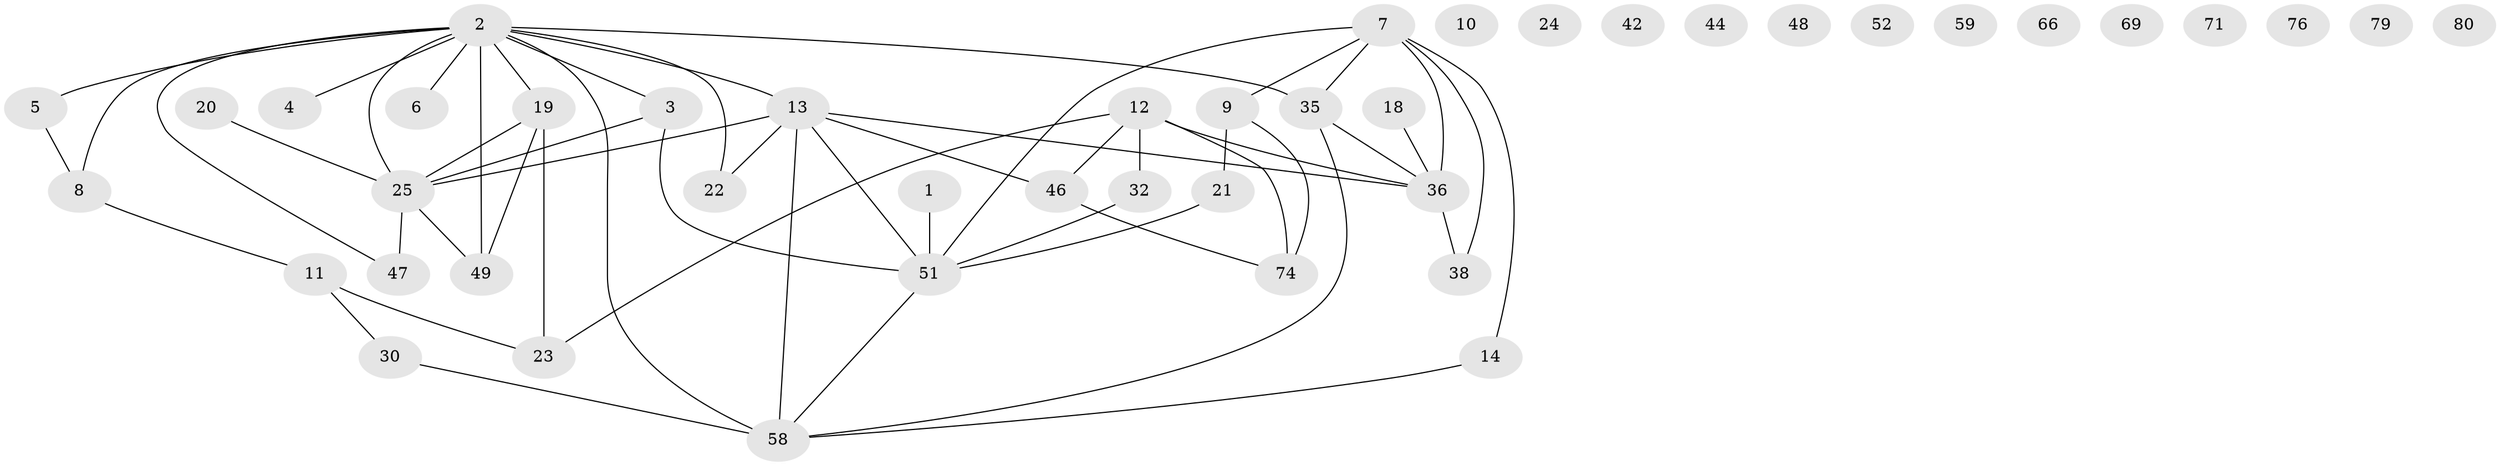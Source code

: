 // original degree distribution, {2: 0.23255813953488372, 3: 0.22093023255813954, 1: 0.1744186046511628, 0: 0.1511627906976744, 5: 0.09302325581395349, 4: 0.09302325581395349, 7: 0.023255813953488372, 6: 0.011627906976744186}
// Generated by graph-tools (version 1.1) at 2025/13/03/09/25 04:13:03]
// undirected, 44 vertices, 55 edges
graph export_dot {
graph [start="1"]
  node [color=gray90,style=filled];
  1 [super="+60+27"];
  2 [super="+57+50+56"];
  3;
  4;
  5 [super="+77"];
  6;
  7 [super="+55+16"];
  8 [super="+17"];
  9 [super="+43"];
  10;
  11 [super="+31"];
  12 [super="+70"];
  13 [super="+29+15"];
  14;
  18;
  19 [super="+34"];
  20;
  21;
  22 [super="+33"];
  23 [super="+37"];
  24;
  25 [super="+26"];
  30;
  32;
  35 [super="+41"];
  36 [super="+39"];
  38;
  42;
  44;
  46;
  47;
  48;
  49;
  51 [super="+54"];
  52;
  58 [super="+73+72"];
  59;
  66;
  69;
  71;
  74 [super="+75"];
  76;
  79;
  80;
  1 -- 51 [weight=2];
  2 -- 49;
  2 -- 6;
  2 -- 47;
  2 -- 3;
  2 -- 35 [weight=2];
  2 -- 5;
  2 -- 4;
  2 -- 13;
  2 -- 25 [weight=2];
  2 -- 58;
  2 -- 22;
  2 -- 8;
  2 -- 19;
  3 -- 51;
  3 -- 25;
  5 -- 8;
  7 -- 35;
  7 -- 38;
  7 -- 9;
  7 -- 14;
  7 -- 51;
  7 -- 36;
  8 -- 11;
  9 -- 74;
  9 -- 21;
  11 -- 30;
  11 -- 23;
  12 -- 32;
  12 -- 74;
  12 -- 46;
  12 -- 36;
  12 -- 23;
  13 -- 58 [weight=2];
  13 -- 51;
  13 -- 25;
  13 -- 46;
  13 -- 36;
  13 -- 22;
  14 -- 58;
  18 -- 36;
  19 -- 49;
  19 -- 25;
  19 -- 23;
  20 -- 25;
  21 -- 51;
  25 -- 47;
  25 -- 49;
  30 -- 58;
  32 -- 51;
  35 -- 58;
  35 -- 36;
  36 -- 38;
  46 -- 74;
  51 -- 58;
}
